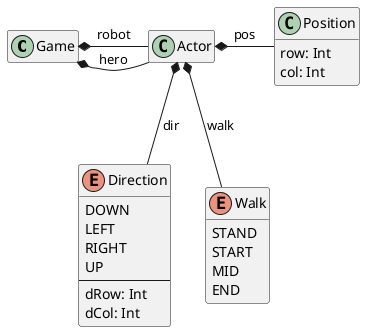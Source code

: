 @startuml
'https://plantuml.com/class-diagram

hide empty members

Game *- Actor: hero
Game *- Actor: robot
Actor *- Position : pos
Actor *-- Direction : dir
Actor *-- Walk : walk

class Position{
  row: Int
  col: Int
}

enum Direction{
  DOWN
  LEFT
  RIGHT
  UP
  --
  dRow: Int
  dCol: Int
}

enum Walk {
    STAND
    START
    MID
    END
}
@enduml